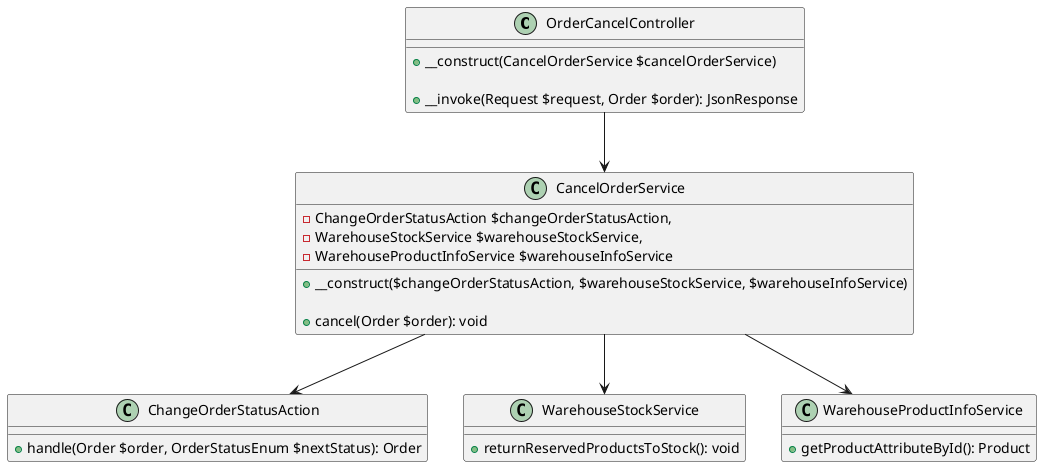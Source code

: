 @startuml

class OrderCancelController {
    + __construct(CancelOrderService $cancelOrderService)

    + __invoke(Request $request, Order $order): JsonResponse
}

class CancelOrderService {
    - ChangeOrderStatusAction $changeOrderStatusAction,
    - WarehouseStockService $warehouseStockService,
    - WarehouseProductInfoService $warehouseInfoService
    + __construct($changeOrderStatusAction, $warehouseStockService, $warehouseInfoService)

    + cancel(Order $order): void
}

class ChangeOrderStatusAction {
    + handle(Order $order, OrderStatusEnum $nextStatus): Order
}

class WarehouseStockService {
    + returnReservedProductsToStock(): void
}

class WarehouseProductInfoService {
    + getProductAttributeById(): Product
}

OrderCancelController --> CancelOrderService
CancelOrderService --> ChangeOrderStatusAction
CancelOrderService --> WarehouseStockService
CancelOrderService --> WarehouseProductInfoService
@enduml
